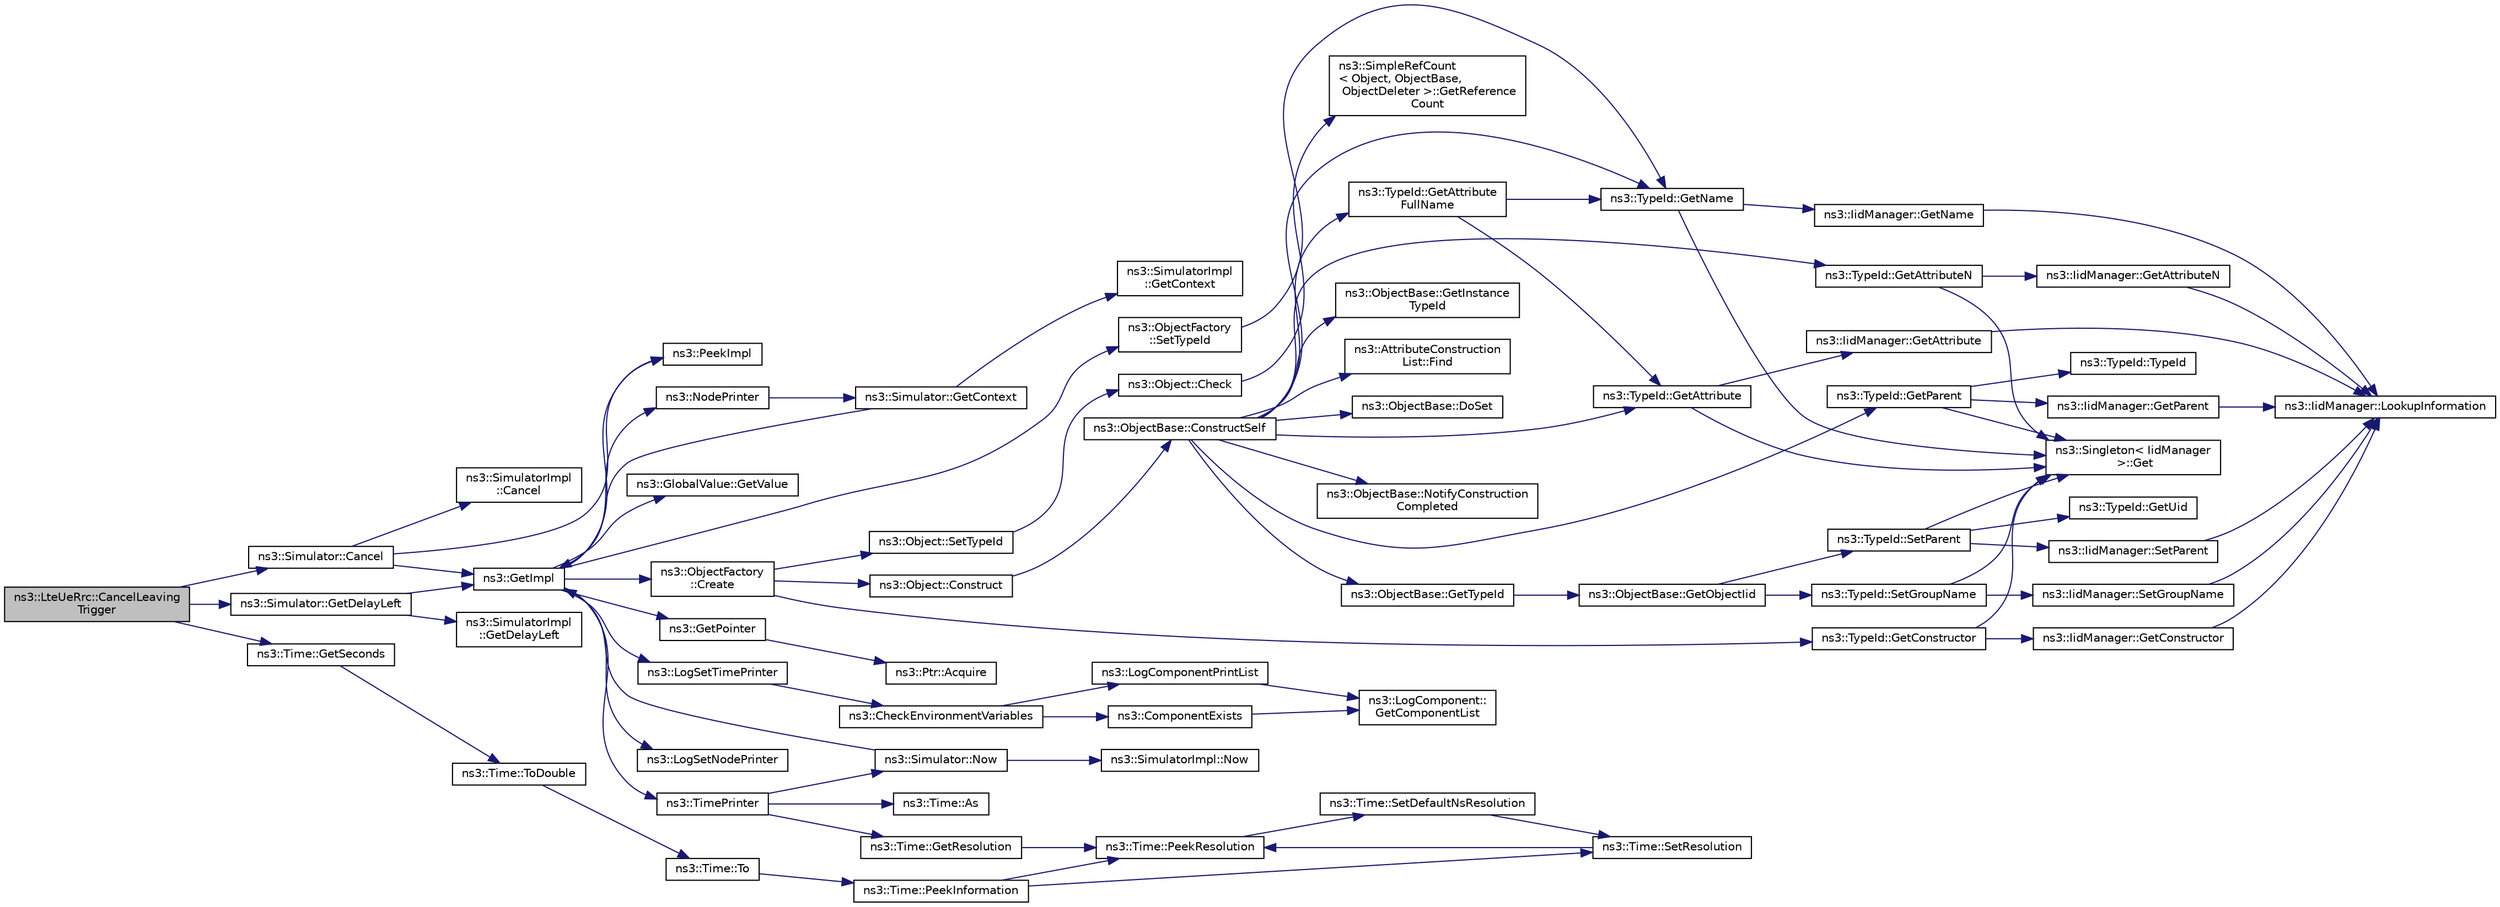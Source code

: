 digraph "ns3::LteUeRrc::CancelLeavingTrigger"
{
  edge [fontname="Helvetica",fontsize="10",labelfontname="Helvetica",labelfontsize="10"];
  node [fontname="Helvetica",fontsize="10",shape=record];
  rankdir="LR";
  Node1 [label="ns3::LteUeRrc::CancelLeaving\lTrigger",height=0.2,width=0.4,color="black", fillcolor="grey75", style="filled", fontcolor="black"];
  Node1 -> Node2 [color="midnightblue",fontsize="10",style="solid"];
  Node2 [label="ns3::Simulator::GetDelayLeft",height=0.2,width=0.4,color="black", fillcolor="white", style="filled",URL="$d7/deb/classns3_1_1Simulator.html#af2c7b4285454aa5062bd2df2bb7a7ab9"];
  Node2 -> Node3 [color="midnightblue",fontsize="10",style="solid"];
  Node3 [label="ns3::GetImpl",height=0.2,width=0.4,color="black", fillcolor="white", style="filled",URL="$d4/d8b/group__simulator.html#ga42eb4eddad41528d4d99794a3dae3fd0",tooltip="Get the SimulatorImpl singleton. "];
  Node3 -> Node4 [color="midnightblue",fontsize="10",style="solid"];
  Node4 [label="ns3::PeekImpl",height=0.2,width=0.4,color="black", fillcolor="white", style="filled",URL="$d4/d8b/group__simulator.html#ga233c5c38de117e4e4a5a9cd168694792",tooltip="Get the static SimulatorImpl instance. "];
  Node3 -> Node5 [color="midnightblue",fontsize="10",style="solid"];
  Node5 [label="ns3::GlobalValue::GetValue",height=0.2,width=0.4,color="black", fillcolor="white", style="filled",URL="$dc/d02/classns3_1_1GlobalValue.html#aa33773cb952ba3c285a03ae2c4769b84"];
  Node3 -> Node6 [color="midnightblue",fontsize="10",style="solid"];
  Node6 [label="ns3::ObjectFactory\l::SetTypeId",height=0.2,width=0.4,color="black", fillcolor="white", style="filled",URL="$d5/d0d/classns3_1_1ObjectFactory.html#a77dcd099064038a1eb7a6b8251229ec3"];
  Node6 -> Node7 [color="midnightblue",fontsize="10",style="solid"];
  Node7 [label="ns3::TypeId::GetName",height=0.2,width=0.4,color="black", fillcolor="white", style="filled",URL="$d6/d11/classns3_1_1TypeId.html#aa3c41c79ae428b3cb396a9c6bb3ef314"];
  Node7 -> Node8 [color="midnightblue",fontsize="10",style="solid"];
  Node8 [label="ns3::Singleton\< IidManager\l \>::Get",height=0.2,width=0.4,color="black", fillcolor="white", style="filled",URL="$d8/d77/classns3_1_1Singleton.html#a80a2cd3c25a27ea72add7a9f7a141ffa"];
  Node7 -> Node9 [color="midnightblue",fontsize="10",style="solid"];
  Node9 [label="ns3::IidManager::GetName",height=0.2,width=0.4,color="black", fillcolor="white", style="filled",URL="$d4/d1c/classns3_1_1IidManager.html#a5d68d0f0f44594dcdec239dbdb5bf53c"];
  Node9 -> Node10 [color="midnightblue",fontsize="10",style="solid"];
  Node10 [label="ns3::IidManager::LookupInformation",height=0.2,width=0.4,color="black", fillcolor="white", style="filled",URL="$d4/d1c/classns3_1_1IidManager.html#a6b1f4ba2815dba27a377e8a8db2384cf"];
  Node3 -> Node11 [color="midnightblue",fontsize="10",style="solid"];
  Node11 [label="ns3::GetPointer",height=0.2,width=0.4,color="black", fillcolor="white", style="filled",URL="$d7/d2e/namespacens3.html#ab4e173cdfd43d17c1a40d5348510a670"];
  Node11 -> Node12 [color="midnightblue",fontsize="10",style="solid"];
  Node12 [label="ns3::Ptr::Acquire",height=0.2,width=0.4,color="black", fillcolor="white", style="filled",URL="$dc/d90/classns3_1_1Ptr.html#a9579b15e8c42dcdff5869d9d987562fb"];
  Node3 -> Node13 [color="midnightblue",fontsize="10",style="solid"];
  Node13 [label="ns3::ObjectFactory\l::Create",height=0.2,width=0.4,color="black", fillcolor="white", style="filled",URL="$d5/d0d/classns3_1_1ObjectFactory.html#a18152e93f0a6fe184ed7300cb31e9896"];
  Node13 -> Node14 [color="midnightblue",fontsize="10",style="solid"];
  Node14 [label="ns3::TypeId::GetConstructor",height=0.2,width=0.4,color="black", fillcolor="white", style="filled",URL="$d6/d11/classns3_1_1TypeId.html#ad9b0bc71ee7593a1ff23ff8d53938e95"];
  Node14 -> Node8 [color="midnightblue",fontsize="10",style="solid"];
  Node14 -> Node15 [color="midnightblue",fontsize="10",style="solid"];
  Node15 [label="ns3::IidManager::GetConstructor",height=0.2,width=0.4,color="black", fillcolor="white", style="filled",URL="$d4/d1c/classns3_1_1IidManager.html#ab10b30abe7efc5456b7930aab8638280"];
  Node15 -> Node10 [color="midnightblue",fontsize="10",style="solid"];
  Node13 -> Node16 [color="midnightblue",fontsize="10",style="solid"];
  Node16 [label="ns3::Object::SetTypeId",height=0.2,width=0.4,color="black", fillcolor="white", style="filled",URL="$d9/d77/classns3_1_1Object.html#a19b1ebd8ec8fe404845e665880a6c5ad"];
  Node16 -> Node17 [color="midnightblue",fontsize="10",style="solid"];
  Node17 [label="ns3::Object::Check",height=0.2,width=0.4,color="black", fillcolor="white", style="filled",URL="$d9/d77/classns3_1_1Object.html#a7e7f89fb0a81d0189cbcacee64b67e4e"];
  Node17 -> Node18 [color="midnightblue",fontsize="10",style="solid"];
  Node18 [label="ns3::SimpleRefCount\l\< Object, ObjectBase,\l ObjectDeleter \>::GetReference\lCount",height=0.2,width=0.4,color="black", fillcolor="white", style="filled",URL="$da/da1/classns3_1_1SimpleRefCount.html#a05378396c93bcc7d6bf78a9ee9ae9cca"];
  Node13 -> Node19 [color="midnightblue",fontsize="10",style="solid"];
  Node19 [label="ns3::Object::Construct",height=0.2,width=0.4,color="black", fillcolor="white", style="filled",URL="$d9/d77/classns3_1_1Object.html#a636e8411dc5228771f45c9b805d348fa"];
  Node19 -> Node20 [color="midnightblue",fontsize="10",style="solid"];
  Node20 [label="ns3::ObjectBase::ConstructSelf",height=0.2,width=0.4,color="black", fillcolor="white", style="filled",URL="$d2/dac/classns3_1_1ObjectBase.html#a5cda18dec6d0744cb652a3ed60056958"];
  Node20 -> Node21 [color="midnightblue",fontsize="10",style="solid"];
  Node21 [label="ns3::ObjectBase::GetInstance\lTypeId",height=0.2,width=0.4,color="black", fillcolor="white", style="filled",URL="$d2/dac/classns3_1_1ObjectBase.html#abe5b43a6f5b99a92a4c3122db31f06fb"];
  Node20 -> Node7 [color="midnightblue",fontsize="10",style="solid"];
  Node20 -> Node22 [color="midnightblue",fontsize="10",style="solid"];
  Node22 [label="ns3::TypeId::GetAttributeN",height=0.2,width=0.4,color="black", fillcolor="white", style="filled",URL="$d6/d11/classns3_1_1TypeId.html#a679c4713f613126a51eb400b345302cb"];
  Node22 -> Node8 [color="midnightblue",fontsize="10",style="solid"];
  Node22 -> Node23 [color="midnightblue",fontsize="10",style="solid"];
  Node23 [label="ns3::IidManager::GetAttributeN",height=0.2,width=0.4,color="black", fillcolor="white", style="filled",URL="$d4/d1c/classns3_1_1IidManager.html#aecf79ed6edb63647774dbfe90cc4f1e2"];
  Node23 -> Node10 [color="midnightblue",fontsize="10",style="solid"];
  Node20 -> Node24 [color="midnightblue",fontsize="10",style="solid"];
  Node24 [label="ns3::TypeId::GetAttribute",height=0.2,width=0.4,color="black", fillcolor="white", style="filled",URL="$d6/d11/classns3_1_1TypeId.html#aa1b746e64e606f94cbedda7cf89788c2"];
  Node24 -> Node8 [color="midnightblue",fontsize="10",style="solid"];
  Node24 -> Node25 [color="midnightblue",fontsize="10",style="solid"];
  Node25 [label="ns3::IidManager::GetAttribute",height=0.2,width=0.4,color="black", fillcolor="white", style="filled",URL="$d4/d1c/classns3_1_1IidManager.html#ae511907e47b48166763e60c583a5a940"];
  Node25 -> Node10 [color="midnightblue",fontsize="10",style="solid"];
  Node20 -> Node26 [color="midnightblue",fontsize="10",style="solid"];
  Node26 [label="ns3::AttributeConstruction\lList::Find",height=0.2,width=0.4,color="black", fillcolor="white", style="filled",URL="$d3/df3/classns3_1_1AttributeConstructionList.html#a22de5cf3e1bcd9dc6c7748fc911811b4"];
  Node20 -> Node27 [color="midnightblue",fontsize="10",style="solid"];
  Node27 [label="ns3::ObjectBase::DoSet",height=0.2,width=0.4,color="black", fillcolor="white", style="filled",URL="$d2/dac/classns3_1_1ObjectBase.html#afe5f2f7b2fabc99aa33f9bb434e3b695"];
  Node20 -> Node28 [color="midnightblue",fontsize="10",style="solid"];
  Node28 [label="ns3::TypeId::GetAttribute\lFullName",height=0.2,width=0.4,color="black", fillcolor="white", style="filled",URL="$d6/d11/classns3_1_1TypeId.html#a1da5483f43630ea65952099fc39944a2"];
  Node28 -> Node24 [color="midnightblue",fontsize="10",style="solid"];
  Node28 -> Node7 [color="midnightblue",fontsize="10",style="solid"];
  Node20 -> Node29 [color="midnightblue",fontsize="10",style="solid"];
  Node29 [label="ns3::TypeId::GetParent",height=0.2,width=0.4,color="black", fillcolor="white", style="filled",URL="$d6/d11/classns3_1_1TypeId.html#ac51f28398d2ef1f9a7790047c43dd22c"];
  Node29 -> Node8 [color="midnightblue",fontsize="10",style="solid"];
  Node29 -> Node30 [color="midnightblue",fontsize="10",style="solid"];
  Node30 [label="ns3::IidManager::GetParent",height=0.2,width=0.4,color="black", fillcolor="white", style="filled",URL="$d4/d1c/classns3_1_1IidManager.html#a504f9d76281bd6149556b1d15e80231d"];
  Node30 -> Node10 [color="midnightblue",fontsize="10",style="solid"];
  Node29 -> Node31 [color="midnightblue",fontsize="10",style="solid"];
  Node31 [label="ns3::TypeId::TypeId",height=0.2,width=0.4,color="black", fillcolor="white", style="filled",URL="$d6/d11/classns3_1_1TypeId.html#ab76e26690f1af4f1cffa6a72245e8928"];
  Node20 -> Node32 [color="midnightblue",fontsize="10",style="solid"];
  Node32 [label="ns3::ObjectBase::GetTypeId",height=0.2,width=0.4,color="black", fillcolor="white", style="filled",URL="$d2/dac/classns3_1_1ObjectBase.html#a2b870298ebceaaeffc9d65e15c022eac"];
  Node32 -> Node33 [color="midnightblue",fontsize="10",style="solid"];
  Node33 [label="ns3::ObjectBase::GetObjectIid",height=0.2,width=0.4,color="black", fillcolor="white", style="filled",URL="$d2/dac/classns3_1_1ObjectBase.html#a4fcfd18844c60f163c5dce52456d111b"];
  Node33 -> Node34 [color="midnightblue",fontsize="10",style="solid"];
  Node34 [label="ns3::TypeId::SetParent",height=0.2,width=0.4,color="black", fillcolor="white", style="filled",URL="$d6/d11/classns3_1_1TypeId.html#abaaca67ab7d2471067e7c275df0f7309"];
  Node34 -> Node35 [color="midnightblue",fontsize="10",style="solid"];
  Node35 [label="ns3::TypeId::GetUid",height=0.2,width=0.4,color="black", fillcolor="white", style="filled",URL="$d6/d11/classns3_1_1TypeId.html#acd3e41de6340d06299f4fd63e2ed8da0"];
  Node34 -> Node8 [color="midnightblue",fontsize="10",style="solid"];
  Node34 -> Node36 [color="midnightblue",fontsize="10",style="solid"];
  Node36 [label="ns3::IidManager::SetParent",height=0.2,width=0.4,color="black", fillcolor="white", style="filled",URL="$d4/d1c/classns3_1_1IidManager.html#a4042931260554c907699367b6811426f"];
  Node36 -> Node10 [color="midnightblue",fontsize="10",style="solid"];
  Node33 -> Node37 [color="midnightblue",fontsize="10",style="solid"];
  Node37 [label="ns3::TypeId::SetGroupName",height=0.2,width=0.4,color="black", fillcolor="white", style="filled",URL="$d6/d11/classns3_1_1TypeId.html#a87ab97caba5bbbd080b4490576f8bb40"];
  Node37 -> Node8 [color="midnightblue",fontsize="10",style="solid"];
  Node37 -> Node38 [color="midnightblue",fontsize="10",style="solid"];
  Node38 [label="ns3::IidManager::SetGroupName",height=0.2,width=0.4,color="black", fillcolor="white", style="filled",URL="$d4/d1c/classns3_1_1IidManager.html#a3bc08ad1c8a26224153caacd2def37de"];
  Node38 -> Node10 [color="midnightblue",fontsize="10",style="solid"];
  Node20 -> Node39 [color="midnightblue",fontsize="10",style="solid"];
  Node39 [label="ns3::ObjectBase::NotifyConstruction\lCompleted",height=0.2,width=0.4,color="black", fillcolor="white", style="filled",URL="$d2/dac/classns3_1_1ObjectBase.html#aa349348317dbdb62a7ee1df89db1eb8b"];
  Node3 -> Node40 [color="midnightblue",fontsize="10",style="solid"];
  Node40 [label="ns3::LogSetTimePrinter",height=0.2,width=0.4,color="black", fillcolor="white", style="filled",URL="$d7/d2e/namespacens3.html#acf6a1749b3febc5a6a5b2b8620138d80"];
  Node40 -> Node41 [color="midnightblue",fontsize="10",style="solid"];
  Node41 [label="ns3::CheckEnvironmentVariables",height=0.2,width=0.4,color="black", fillcolor="white", style="filled",URL="$d8/dff/group__logging.html#gacdc0bdeb2d8a90089d4fb09c4b8569ff"];
  Node41 -> Node42 [color="midnightblue",fontsize="10",style="solid"];
  Node42 [label="ns3::ComponentExists",height=0.2,width=0.4,color="black", fillcolor="white", style="filled",URL="$d8/dff/group__logging.html#gaadcc698770aae684c54dbd1ef4e4b37a"];
  Node42 -> Node43 [color="midnightblue",fontsize="10",style="solid"];
  Node43 [label="ns3::LogComponent::\lGetComponentList",height=0.2,width=0.4,color="black", fillcolor="white", style="filled",URL="$d9/d3f/classns3_1_1LogComponent.html#a63eb2c0fd93c30f9081443c2fd4bffe9"];
  Node41 -> Node44 [color="midnightblue",fontsize="10",style="solid"];
  Node44 [label="ns3::LogComponentPrintList",height=0.2,width=0.4,color="black", fillcolor="white", style="filled",URL="$d7/d2e/namespacens3.html#a5252703c3f8260fd6dc609f1b276e57c"];
  Node44 -> Node43 [color="midnightblue",fontsize="10",style="solid"];
  Node3 -> Node45 [color="midnightblue",fontsize="10",style="solid"];
  Node45 [label="ns3::TimePrinter",height=0.2,width=0.4,color="black", fillcolor="white", style="filled",URL="$d8/dff/group__logging.html#gaaad3642e8247a056cd83001d805b0812"];
  Node45 -> Node46 [color="midnightblue",fontsize="10",style="solid"];
  Node46 [label="ns3::Time::GetResolution",height=0.2,width=0.4,color="black", fillcolor="white", style="filled",URL="$dc/d04/classns3_1_1Time.html#a1444f0f08b5e19f031157609e32fcf98"];
  Node46 -> Node47 [color="midnightblue",fontsize="10",style="solid"];
  Node47 [label="ns3::Time::PeekResolution",height=0.2,width=0.4,color="black", fillcolor="white", style="filled",URL="$dc/d04/classns3_1_1Time.html#a963e53522278fcbdf1ab9f7adbd0f5d6"];
  Node47 -> Node48 [color="midnightblue",fontsize="10",style="solid"];
  Node48 [label="ns3::Time::SetDefaultNsResolution",height=0.2,width=0.4,color="black", fillcolor="white", style="filled",URL="$dc/d04/classns3_1_1Time.html#a6a872e62f71dfa817fef2c549473d980"];
  Node48 -> Node49 [color="midnightblue",fontsize="10",style="solid"];
  Node49 [label="ns3::Time::SetResolution",height=0.2,width=0.4,color="black", fillcolor="white", style="filled",URL="$dc/d04/classns3_1_1Time.html#ac89165ba7715b66017a49c718f4aef09"];
  Node49 -> Node47 [color="midnightblue",fontsize="10",style="solid"];
  Node45 -> Node50 [color="midnightblue",fontsize="10",style="solid"];
  Node50 [label="ns3::Simulator::Now",height=0.2,width=0.4,color="black", fillcolor="white", style="filled",URL="$d7/deb/classns3_1_1Simulator.html#ac3178fa975b419f7875e7105be122800"];
  Node50 -> Node3 [color="midnightblue",fontsize="10",style="solid"];
  Node50 -> Node51 [color="midnightblue",fontsize="10",style="solid"];
  Node51 [label="ns3::SimulatorImpl::Now",height=0.2,width=0.4,color="black", fillcolor="white", style="filled",URL="$d2/d19/classns3_1_1SimulatorImpl.html#aa516c50060846adc6fd316e83ef0797c"];
  Node45 -> Node52 [color="midnightblue",fontsize="10",style="solid"];
  Node52 [label="ns3::Time::As",height=0.2,width=0.4,color="black", fillcolor="white", style="filled",URL="$dc/d04/classns3_1_1Time.html#a0bb1110638ce9938248bd07865a328ab"];
  Node3 -> Node53 [color="midnightblue",fontsize="10",style="solid"];
  Node53 [label="ns3::LogSetNodePrinter",height=0.2,width=0.4,color="black", fillcolor="white", style="filled",URL="$d7/d2e/namespacens3.html#aa6e659ca357c8309352fa0f146793810"];
  Node3 -> Node54 [color="midnightblue",fontsize="10",style="solid"];
  Node54 [label="ns3::NodePrinter",height=0.2,width=0.4,color="black", fillcolor="white", style="filled",URL="$d8/dff/group__logging.html#gaaffbf70ff3766cd62b8bbd9b140d2a1b"];
  Node54 -> Node55 [color="midnightblue",fontsize="10",style="solid"];
  Node55 [label="ns3::Simulator::GetContext",height=0.2,width=0.4,color="black", fillcolor="white", style="filled",URL="$d7/deb/classns3_1_1Simulator.html#a8514b74ee2c42916b351b33c4a963bb0"];
  Node55 -> Node3 [color="midnightblue",fontsize="10",style="solid"];
  Node55 -> Node56 [color="midnightblue",fontsize="10",style="solid"];
  Node56 [label="ns3::SimulatorImpl\l::GetContext",height=0.2,width=0.4,color="black", fillcolor="white", style="filled",URL="$d2/d19/classns3_1_1SimulatorImpl.html#a8b66270c97766c0adb997e2535648557"];
  Node2 -> Node57 [color="midnightblue",fontsize="10",style="solid"];
  Node57 [label="ns3::SimulatorImpl\l::GetDelayLeft",height=0.2,width=0.4,color="black", fillcolor="white", style="filled",URL="$d2/d19/classns3_1_1SimulatorImpl.html#a0a8e0885c0f98fa3e07ede4bcc79dccb"];
  Node1 -> Node58 [color="midnightblue",fontsize="10",style="solid"];
  Node58 [label="ns3::Time::GetSeconds",height=0.2,width=0.4,color="black", fillcolor="white", style="filled",URL="$dc/d04/classns3_1_1Time.html#a8f20d5c3b0902d7b4320982f340b57c8"];
  Node58 -> Node59 [color="midnightblue",fontsize="10",style="solid"];
  Node59 [label="ns3::Time::ToDouble",height=0.2,width=0.4,color="black", fillcolor="white", style="filled",URL="$dc/d04/classns3_1_1Time.html#a5fc320666cc3f9b379e64e9263e332b3"];
  Node59 -> Node60 [color="midnightblue",fontsize="10",style="solid"];
  Node60 [label="ns3::Time::To",height=0.2,width=0.4,color="black", fillcolor="white", style="filled",URL="$dc/d04/classns3_1_1Time.html#a04904d9cb915f816b62df3d4e65ce78c"];
  Node60 -> Node61 [color="midnightblue",fontsize="10",style="solid"];
  Node61 [label="ns3::Time::PeekInformation",height=0.2,width=0.4,color="black", fillcolor="white", style="filled",URL="$dc/d04/classns3_1_1Time.html#a0b023c55c20582aa7c1781aacf128034"];
  Node61 -> Node47 [color="midnightblue",fontsize="10",style="solid"];
  Node61 -> Node49 [color="midnightblue",fontsize="10",style="solid"];
  Node1 -> Node62 [color="midnightblue",fontsize="10",style="solid"];
  Node62 [label="ns3::Simulator::Cancel",height=0.2,width=0.4,color="black", fillcolor="white", style="filled",URL="$d7/deb/classns3_1_1Simulator.html#a1b903a62d6117ef28f7ba3c6500689bf"];
  Node62 -> Node4 [color="midnightblue",fontsize="10",style="solid"];
  Node62 -> Node3 [color="midnightblue",fontsize="10",style="solid"];
  Node62 -> Node63 [color="midnightblue",fontsize="10",style="solid"];
  Node63 [label="ns3::SimulatorImpl\l::Cancel",height=0.2,width=0.4,color="black", fillcolor="white", style="filled",URL="$d2/d19/classns3_1_1SimulatorImpl.html#ad117e616c99c915ddac6267a74804807"];
}
